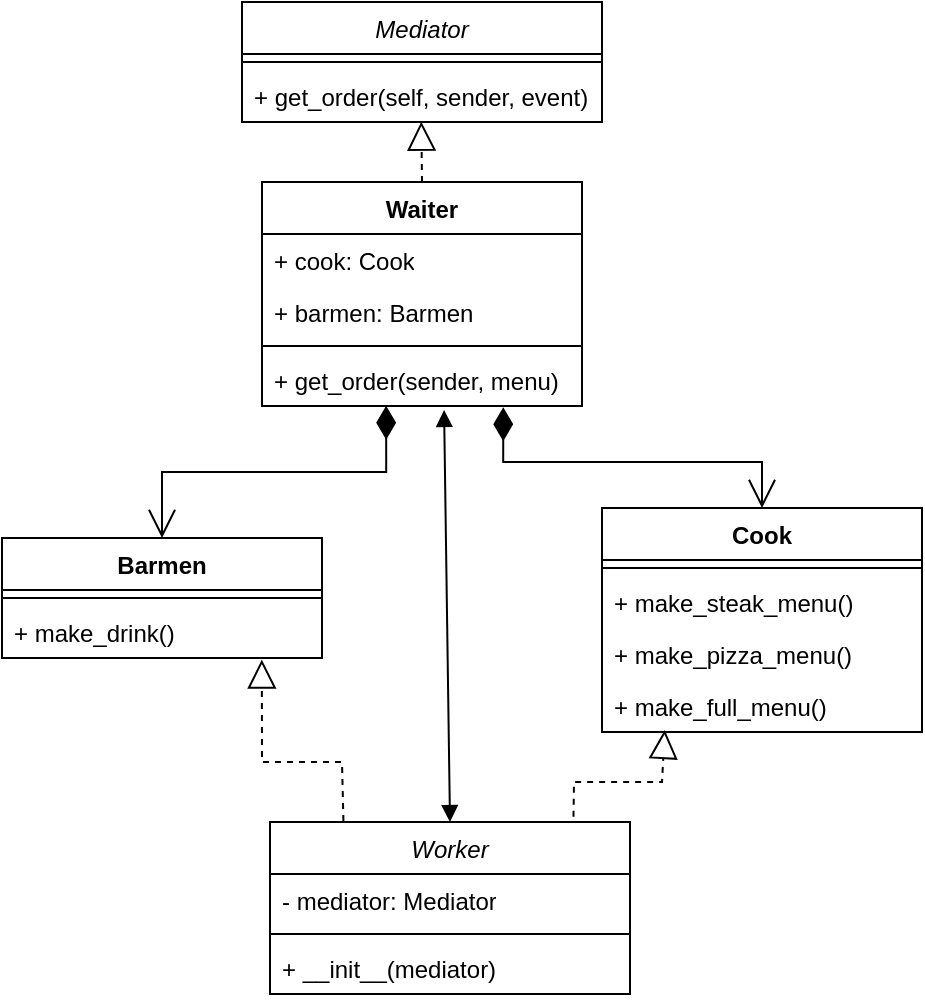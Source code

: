 <mxfile version="21.7.5" type="device">
  <diagram id="C5RBs43oDa-KdzZeNtuy" name="Page-1">
    <mxGraphModel dx="989" dy="545" grid="1" gridSize="10" guides="1" tooltips="1" connect="1" arrows="1" fold="1" page="1" pageScale="1" pageWidth="827" pageHeight="1169" math="0" shadow="0">
      <root>
        <mxCell id="WIyWlLk6GJQsqaUBKTNV-0" />
        <mxCell id="WIyWlLk6GJQsqaUBKTNV-1" parent="WIyWlLk6GJQsqaUBKTNV-0" />
        <mxCell id="evI4QPyTcN4iZ0eroXh1-0" value="&lt;i style=&quot;font-weight: normal;&quot;&gt;Mediator&lt;/i&gt;" style="swimlane;fontStyle=1;align=center;verticalAlign=top;childLayout=stackLayout;horizontal=1;startSize=26;horizontalStack=0;resizeParent=1;resizeParentMax=0;resizeLast=0;collapsible=1;marginBottom=0;whiteSpace=wrap;html=1;" vertex="1" parent="WIyWlLk6GJQsqaUBKTNV-1">
          <mxGeometry x="310" y="220" width="180" height="60" as="geometry" />
        </mxCell>
        <mxCell id="evI4QPyTcN4iZ0eroXh1-2" value="" style="line;strokeWidth=1;fillColor=none;align=left;verticalAlign=middle;spacingTop=-1;spacingLeft=3;spacingRight=3;rotatable=0;labelPosition=right;points=[];portConstraint=eastwest;strokeColor=inherit;" vertex="1" parent="evI4QPyTcN4iZ0eroXh1-0">
          <mxGeometry y="26" width="180" height="8" as="geometry" />
        </mxCell>
        <mxCell id="evI4QPyTcN4iZ0eroXh1-3" value="+ get_order(self, sender, event)" style="text;strokeColor=none;fillColor=none;align=left;verticalAlign=top;spacingLeft=4;spacingRight=4;overflow=hidden;rotatable=0;points=[[0,0.5],[1,0.5]];portConstraint=eastwest;whiteSpace=wrap;html=1;" vertex="1" parent="evI4QPyTcN4iZ0eroXh1-0">
          <mxGeometry y="34" width="180" height="26" as="geometry" />
        </mxCell>
        <mxCell id="evI4QPyTcN4iZ0eroXh1-4" value="&lt;i style=&quot;font-weight: normal;&quot;&gt;Worker&lt;/i&gt;" style="swimlane;fontStyle=1;align=center;verticalAlign=top;childLayout=stackLayout;horizontal=1;startSize=26;horizontalStack=0;resizeParent=1;resizeParentMax=0;resizeLast=0;collapsible=1;marginBottom=0;whiteSpace=wrap;html=1;" vertex="1" parent="WIyWlLk6GJQsqaUBKTNV-1">
          <mxGeometry x="324" y="630" width="180" height="86" as="geometry" />
        </mxCell>
        <mxCell id="evI4QPyTcN4iZ0eroXh1-7" value="- mediator: Mediator" style="text;strokeColor=none;fillColor=none;align=left;verticalAlign=top;spacingLeft=4;spacingRight=4;overflow=hidden;rotatable=0;points=[[0,0.5],[1,0.5]];portConstraint=eastwest;whiteSpace=wrap;html=1;" vertex="1" parent="evI4QPyTcN4iZ0eroXh1-4">
          <mxGeometry y="26" width="180" height="26" as="geometry" />
        </mxCell>
        <mxCell id="evI4QPyTcN4iZ0eroXh1-5" value="" style="line;strokeWidth=1;fillColor=none;align=left;verticalAlign=middle;spacingTop=-1;spacingLeft=3;spacingRight=3;rotatable=0;labelPosition=right;points=[];portConstraint=eastwest;strokeColor=inherit;" vertex="1" parent="evI4QPyTcN4iZ0eroXh1-4">
          <mxGeometry y="52" width="180" height="8" as="geometry" />
        </mxCell>
        <mxCell id="evI4QPyTcN4iZ0eroXh1-6" value="+ __init__(mediator)" style="text;strokeColor=none;fillColor=none;align=left;verticalAlign=top;spacingLeft=4;spacingRight=4;overflow=hidden;rotatable=0;points=[[0,0.5],[1,0.5]];portConstraint=eastwest;whiteSpace=wrap;html=1;" vertex="1" parent="evI4QPyTcN4iZ0eroXh1-4">
          <mxGeometry y="60" width="180" height="26" as="geometry" />
        </mxCell>
        <mxCell id="evI4QPyTcN4iZ0eroXh1-9" value="Waiter" style="swimlane;fontStyle=1;align=center;verticalAlign=top;childLayout=stackLayout;horizontal=1;startSize=26;horizontalStack=0;resizeParent=1;resizeParentMax=0;resizeLast=0;collapsible=1;marginBottom=0;whiteSpace=wrap;html=1;" vertex="1" parent="WIyWlLk6GJQsqaUBKTNV-1">
          <mxGeometry x="320" y="310" width="160" height="112" as="geometry" />
        </mxCell>
        <mxCell id="evI4QPyTcN4iZ0eroXh1-10" value="+ cook: Cook" style="text;strokeColor=none;fillColor=none;align=left;verticalAlign=top;spacingLeft=4;spacingRight=4;overflow=hidden;rotatable=0;points=[[0,0.5],[1,0.5]];portConstraint=eastwest;whiteSpace=wrap;html=1;" vertex="1" parent="evI4QPyTcN4iZ0eroXh1-9">
          <mxGeometry y="26" width="160" height="26" as="geometry" />
        </mxCell>
        <mxCell id="evI4QPyTcN4iZ0eroXh1-21" value="+ barmen: Barmen" style="text;strokeColor=none;fillColor=none;align=left;verticalAlign=top;spacingLeft=4;spacingRight=4;overflow=hidden;rotatable=0;points=[[0,0.5],[1,0.5]];portConstraint=eastwest;whiteSpace=wrap;html=1;" vertex="1" parent="evI4QPyTcN4iZ0eroXh1-9">
          <mxGeometry y="52" width="160" height="26" as="geometry" />
        </mxCell>
        <mxCell id="evI4QPyTcN4iZ0eroXh1-11" value="" style="line;strokeWidth=1;fillColor=none;align=left;verticalAlign=middle;spacingTop=-1;spacingLeft=3;spacingRight=3;rotatable=0;labelPosition=right;points=[];portConstraint=eastwest;strokeColor=inherit;" vertex="1" parent="evI4QPyTcN4iZ0eroXh1-9">
          <mxGeometry y="78" width="160" height="8" as="geometry" />
        </mxCell>
        <mxCell id="evI4QPyTcN4iZ0eroXh1-12" value="+ get_order(sender, menu)" style="text;strokeColor=none;fillColor=none;align=left;verticalAlign=top;spacingLeft=4;spacingRight=4;overflow=hidden;rotatable=0;points=[[0,0.5],[1,0.5]];portConstraint=eastwest;whiteSpace=wrap;html=1;" vertex="1" parent="evI4QPyTcN4iZ0eroXh1-9">
          <mxGeometry y="86" width="160" height="26" as="geometry" />
        </mxCell>
        <mxCell id="evI4QPyTcN4iZ0eroXh1-13" value="Cook" style="swimlane;fontStyle=1;align=center;verticalAlign=top;childLayout=stackLayout;horizontal=1;startSize=26;horizontalStack=0;resizeParent=1;resizeParentMax=0;resizeLast=0;collapsible=1;marginBottom=0;whiteSpace=wrap;html=1;" vertex="1" parent="WIyWlLk6GJQsqaUBKTNV-1">
          <mxGeometry x="490" y="473" width="160" height="112" as="geometry" />
        </mxCell>
        <mxCell id="evI4QPyTcN4iZ0eroXh1-15" value="" style="line;strokeWidth=1;fillColor=none;align=left;verticalAlign=middle;spacingTop=-1;spacingLeft=3;spacingRight=3;rotatable=0;labelPosition=right;points=[];portConstraint=eastwest;strokeColor=inherit;" vertex="1" parent="evI4QPyTcN4iZ0eroXh1-13">
          <mxGeometry y="26" width="160" height="8" as="geometry" />
        </mxCell>
        <mxCell id="evI4QPyTcN4iZ0eroXh1-16" value="+ make_steak_menu()" style="text;strokeColor=none;fillColor=none;align=left;verticalAlign=top;spacingLeft=4;spacingRight=4;overflow=hidden;rotatable=0;points=[[0,0.5],[1,0.5]];portConstraint=eastwest;whiteSpace=wrap;html=1;" vertex="1" parent="evI4QPyTcN4iZ0eroXh1-13">
          <mxGeometry y="34" width="160" height="26" as="geometry" />
        </mxCell>
        <mxCell id="evI4QPyTcN4iZ0eroXh1-22" value="+ make_pizza_menu()" style="text;strokeColor=none;fillColor=none;align=left;verticalAlign=top;spacingLeft=4;spacingRight=4;overflow=hidden;rotatable=0;points=[[0,0.5],[1,0.5]];portConstraint=eastwest;whiteSpace=wrap;html=1;" vertex="1" parent="evI4QPyTcN4iZ0eroXh1-13">
          <mxGeometry y="60" width="160" height="26" as="geometry" />
        </mxCell>
        <mxCell id="evI4QPyTcN4iZ0eroXh1-23" value="+ make_full_menu()" style="text;strokeColor=none;fillColor=none;align=left;verticalAlign=top;spacingLeft=4;spacingRight=4;overflow=hidden;rotatable=0;points=[[0,0.5],[1,0.5]];portConstraint=eastwest;whiteSpace=wrap;html=1;" vertex="1" parent="evI4QPyTcN4iZ0eroXh1-13">
          <mxGeometry y="86" width="160" height="26" as="geometry" />
        </mxCell>
        <mxCell id="evI4QPyTcN4iZ0eroXh1-17" value="Barmen" style="swimlane;fontStyle=1;align=center;verticalAlign=top;childLayout=stackLayout;horizontal=1;startSize=26;horizontalStack=0;resizeParent=1;resizeParentMax=0;resizeLast=0;collapsible=1;marginBottom=0;whiteSpace=wrap;html=1;" vertex="1" parent="WIyWlLk6GJQsqaUBKTNV-1">
          <mxGeometry x="190" y="488" width="160" height="60" as="geometry" />
        </mxCell>
        <mxCell id="evI4QPyTcN4iZ0eroXh1-19" value="" style="line;strokeWidth=1;fillColor=none;align=left;verticalAlign=middle;spacingTop=-1;spacingLeft=3;spacingRight=3;rotatable=0;labelPosition=right;points=[];portConstraint=eastwest;strokeColor=inherit;" vertex="1" parent="evI4QPyTcN4iZ0eroXh1-17">
          <mxGeometry y="26" width="160" height="8" as="geometry" />
        </mxCell>
        <mxCell id="evI4QPyTcN4iZ0eroXh1-20" value="+ make_drink()" style="text;strokeColor=none;fillColor=none;align=left;verticalAlign=top;spacingLeft=4;spacingRight=4;overflow=hidden;rotatable=0;points=[[0,0.5],[1,0.5]];portConstraint=eastwest;whiteSpace=wrap;html=1;" vertex="1" parent="evI4QPyTcN4iZ0eroXh1-17">
          <mxGeometry y="34" width="160" height="26" as="geometry" />
        </mxCell>
        <mxCell id="evI4QPyTcN4iZ0eroXh1-24" value="" style="endArrow=block;dashed=1;endFill=0;endSize=12;html=1;rounded=0;entryX=0.498;entryY=0.993;entryDx=0;entryDy=0;entryPerimeter=0;exitX=0.5;exitY=0;exitDx=0;exitDy=0;" edge="1" parent="WIyWlLk6GJQsqaUBKTNV-1" source="evI4QPyTcN4iZ0eroXh1-9" target="evI4QPyTcN4iZ0eroXh1-3">
          <mxGeometry width="160" relative="1" as="geometry">
            <mxPoint x="327" y="320" as="sourcePoint" />
            <mxPoint x="487" y="320" as="targetPoint" />
          </mxGeometry>
        </mxCell>
        <mxCell id="evI4QPyTcN4iZ0eroXh1-25" value="" style="endArrow=block;dashed=1;endFill=0;endSize=12;html=1;rounded=0;exitX=0.843;exitY=-0.03;exitDx=0;exitDy=0;exitPerimeter=0;entryX=0.196;entryY=0.96;entryDx=0;entryDy=0;entryPerimeter=0;" edge="1" parent="WIyWlLk6GJQsqaUBKTNV-1" source="evI4QPyTcN4iZ0eroXh1-4" target="evI4QPyTcN4iZ0eroXh1-23">
          <mxGeometry width="160" relative="1" as="geometry">
            <mxPoint x="480" y="620" as="sourcePoint" />
            <mxPoint x="640" y="620" as="targetPoint" />
            <Array as="points">
              <mxPoint x="476" y="610" />
              <mxPoint x="520" y="610" />
            </Array>
          </mxGeometry>
        </mxCell>
        <mxCell id="evI4QPyTcN4iZ0eroXh1-26" value="" style="endArrow=block;dashed=1;endFill=0;endSize=12;html=1;rounded=0;exitX=0.204;exitY=-0.006;exitDx=0;exitDy=0;entryX=0.812;entryY=1.031;entryDx=0;entryDy=0;entryPerimeter=0;exitPerimeter=0;" edge="1" parent="WIyWlLk6GJQsqaUBKTNV-1" source="evI4QPyTcN4iZ0eroXh1-4" target="evI4QPyTcN4iZ0eroXh1-20">
          <mxGeometry width="160" relative="1" as="geometry">
            <mxPoint x="380" y="614" as="sourcePoint" />
            <mxPoint x="394" y="585" as="targetPoint" />
            <Array as="points">
              <mxPoint x="360" y="600" />
              <mxPoint x="320" y="600" />
            </Array>
          </mxGeometry>
        </mxCell>
        <mxCell id="evI4QPyTcN4iZ0eroXh1-27" value="" style="endArrow=open;html=1;endSize=12;startArrow=diamondThin;startSize=14;startFill=1;edgeStyle=orthogonalEdgeStyle;align=left;verticalAlign=bottom;rounded=0;exitX=0.388;exitY=0.996;exitDx=0;exitDy=0;exitPerimeter=0;entryX=0.5;entryY=0;entryDx=0;entryDy=0;" edge="1" parent="WIyWlLk6GJQsqaUBKTNV-1" source="evI4QPyTcN4iZ0eroXh1-12" target="evI4QPyTcN4iZ0eroXh1-17">
          <mxGeometry x="-1" y="3" relative="1" as="geometry">
            <mxPoint x="164" y="488" as="sourcePoint" />
            <mxPoint x="324" y="488" as="targetPoint" />
          </mxGeometry>
        </mxCell>
        <mxCell id="evI4QPyTcN4iZ0eroXh1-29" value="" style="endArrow=open;html=1;endSize=12;startArrow=diamondThin;startSize=14;startFill=1;edgeStyle=orthogonalEdgeStyle;align=left;verticalAlign=bottom;rounded=0;exitX=0.754;exitY=1.023;exitDx=0;exitDy=0;exitPerimeter=0;entryX=0.5;entryY=0;entryDx=0;entryDy=0;" edge="1" parent="WIyWlLk6GJQsqaUBKTNV-1" source="evI4QPyTcN4iZ0eroXh1-12" target="evI4QPyTcN4iZ0eroXh1-13">
          <mxGeometry x="-1" y="3" relative="1" as="geometry">
            <mxPoint x="480" y="500" as="sourcePoint" />
            <mxPoint x="368" y="552" as="targetPoint" />
            <Array as="points">
              <mxPoint x="441" y="450" />
              <mxPoint x="570" y="450" />
            </Array>
          </mxGeometry>
        </mxCell>
        <mxCell id="evI4QPyTcN4iZ0eroXh1-31" value="" style="endArrow=block;startArrow=block;endFill=1;startFill=1;html=1;rounded=0;exitX=0.569;exitY=1.076;exitDx=0;exitDy=0;exitPerimeter=0;entryX=0.5;entryY=0;entryDx=0;entryDy=0;" edge="1" parent="WIyWlLk6GJQsqaUBKTNV-1" source="evI4QPyTcN4iZ0eroXh1-12" target="evI4QPyTcN4iZ0eroXh1-4">
          <mxGeometry width="160" relative="1" as="geometry">
            <mxPoint x="370" y="517.66" as="sourcePoint" />
            <mxPoint x="530" y="517.66" as="targetPoint" />
          </mxGeometry>
        </mxCell>
      </root>
    </mxGraphModel>
  </diagram>
</mxfile>
